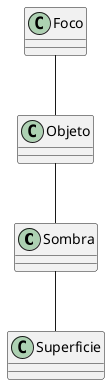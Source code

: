 @startuml

class Sombra{
}

class Foco{
}

class Superficie{
}

class Objeto{
}

Foco -- Objeto
Sombra -- Superficie
Objeto -- Sombra

@enduml